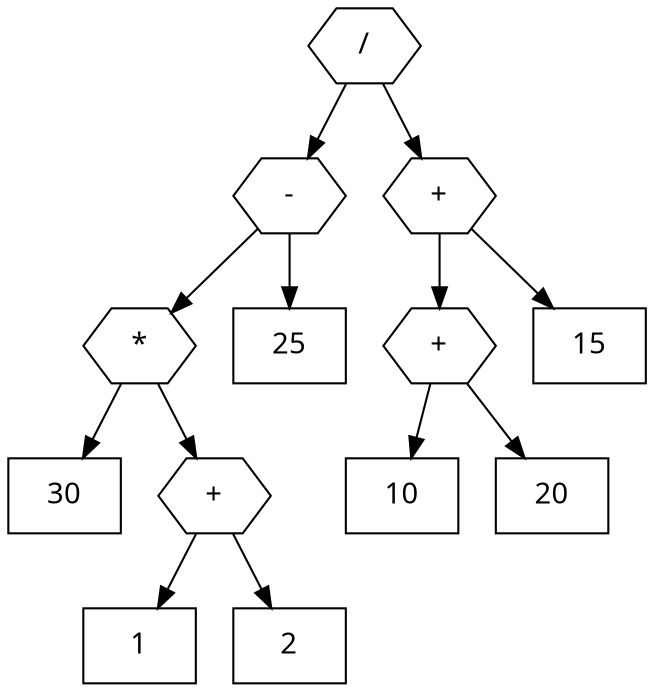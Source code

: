 digraph arithmetic_tree{
    node [fontname = "Cascadia Code Regular"];

    1 [label="/",shape = "hexagon"]
    2 [label="-",shape = "hexagon"]
    1 -> 2
    3 [label="*",shape = "hexagon"]
    2 -> 3
    4 [label="30",shape="box"]
    3 -> 4
    5 [label="+",shape = "hexagon"]
    3 -> 5
    6 [label="1",shape="box"]
    5 -> 6
    7 [label="2",shape="box"]
    5 -> 7
    8 [label="25",shape="box"]
    2 -> 8
    9 [label="+",shape = "hexagon"]
    1 -> 9
    10 [label="+",shape = "hexagon"]
    9 -> 10
    11 [label="10",shape="box"]
    10 -> 11
    12 [label="20",shape="box"]
    10 -> 12
    13 [label="15",shape="box"]
    9 -> 13
}